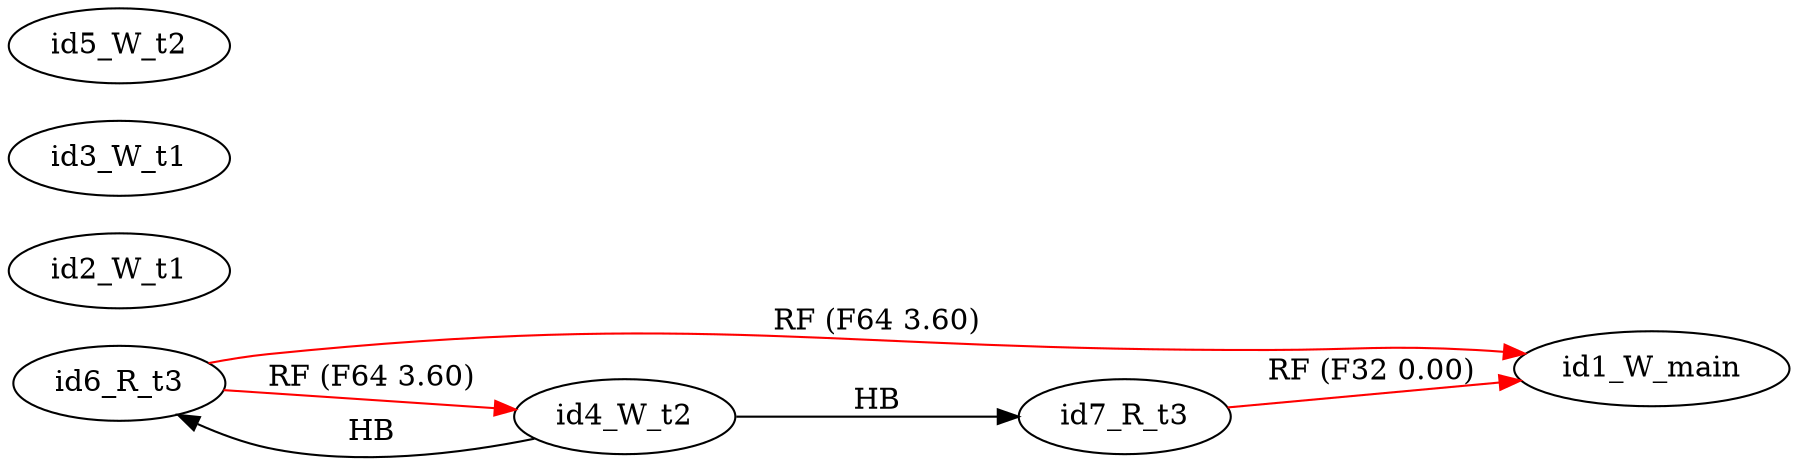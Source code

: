 digraph memory_model {
rankdir=LR;
splines=true; esep=0.5;
id6_R_t3 -> id1_W_main [label = "RF (F64 3.60)", color="red"];
id6_R_t3 -> id4_W_t2 [label = "RF (F64 3.60)", color="red"];
id7_R_t3 -> id1_W_main [label = "RF (F32 0.00)", color="red"];
id4_W_t2 -> id6_R_t3 [label = "HB", color="black"];
id4_W_t2 -> id7_R_t3 [label = "HB", color="black"];
id1_W_main [pos="5.0,4!"]
id2_W_t1 [pos="0,2!"]
id3_W_t1 [pos="0,0!"]
id4_W_t2 [pos="5,2!"]
id5_W_t2 [pos="5,0!"]
id6_R_t3 [pos="10,2!"]
id7_R_t3 [pos="10,0!"]
}